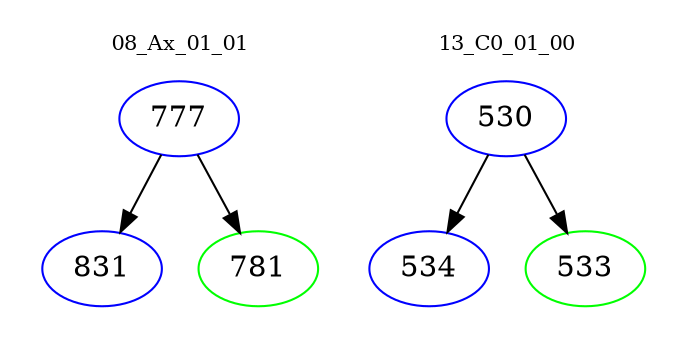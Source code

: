digraph{
subgraph cluster_0 {
color = white
label = "08_Ax_01_01";
fontsize=10;
T0_777 [label="777", color="blue"]
T0_777 -> T0_831 [color="black"]
T0_831 [label="831", color="blue"]
T0_777 -> T0_781 [color="black"]
T0_781 [label="781", color="green"]
}
subgraph cluster_1 {
color = white
label = "13_C0_01_00";
fontsize=10;
T1_530 [label="530", color="blue"]
T1_530 -> T1_534 [color="black"]
T1_534 [label="534", color="blue"]
T1_530 -> T1_533 [color="black"]
T1_533 [label="533", color="green"]
}
}
